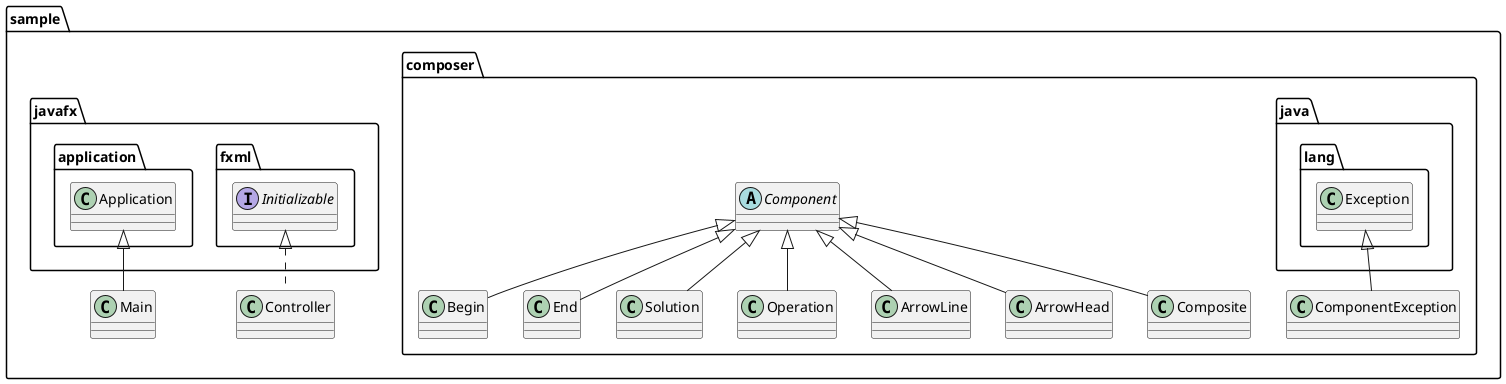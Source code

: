 @startuml

package sample <<Folder>>{
package composer <<Folder>>{
class Begin extends Component
class End extends Component
class Solution extends Component
class Operation extends Component
class ArrowLine  extends Component
class ArrowHead extends Component
abstract class Component
class ComponentException extends java.lang.Exception
class Composite extends Component
}
class Main extends javafx.application.Application
class Controller implements javafx.fxml.Initializable
}

@enduml